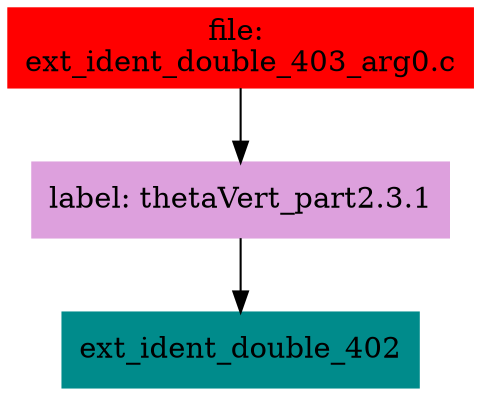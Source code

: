 digraph G {
node [shape=box]

0 [label="file: 
ext_ident_double_403_arg0.c",color=red, style=filled]
1 [label="label: thetaVert_part2.3.1",color=plum, style=filled]
0 -> 1
2 [label="ext_ident_double_402",color=cyan4, style=filled]
1 -> 2


}

